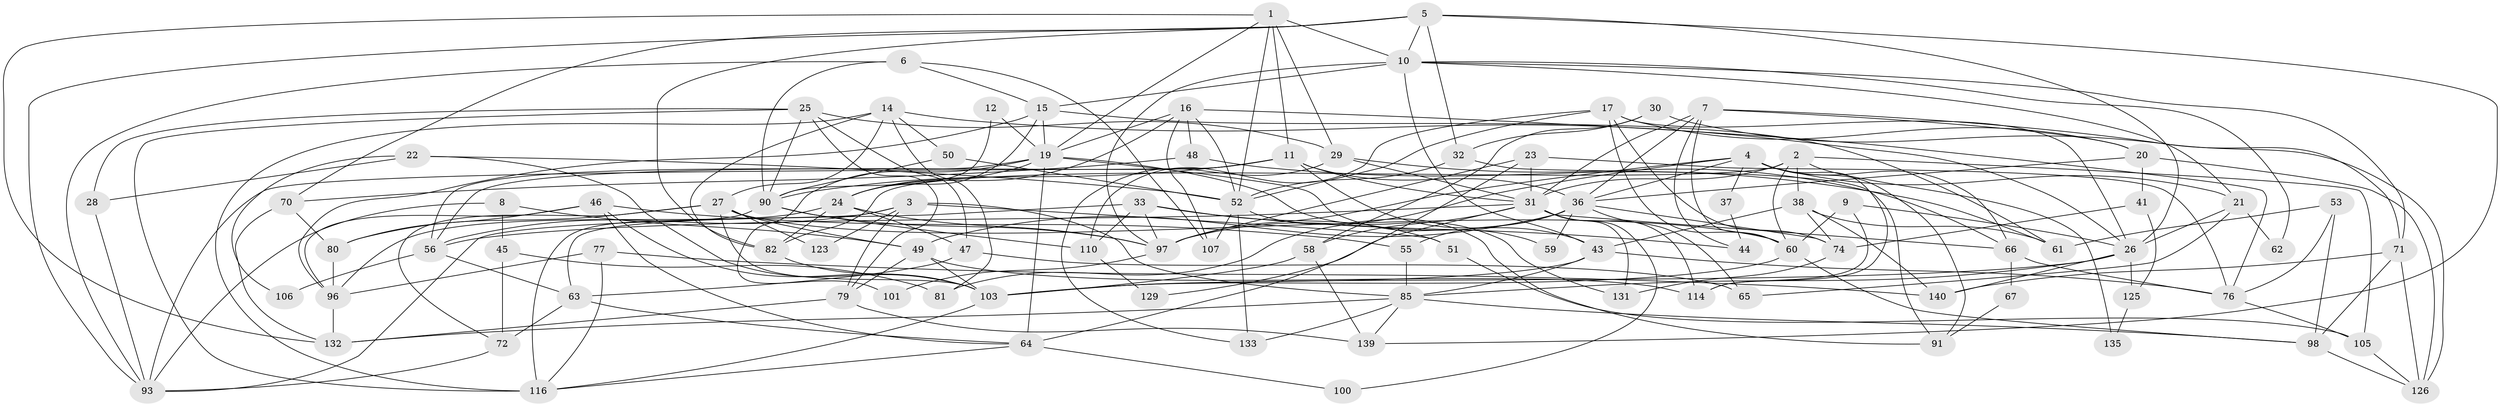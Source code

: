 // original degree distribution, {4: 0.2857142857142857, 3: 0.2857142857142857, 6: 0.07142857142857142, 5: 0.20714285714285716, 2: 0.10714285714285714, 7: 0.02857142857142857, 8: 0.007142857142857143, 9: 0.007142857142857143}
// Generated by graph-tools (version 1.1) at 2025/11/02/27/25 16:11:24]
// undirected, 94 vertices, 228 edges
graph export_dot {
graph [start="1"]
  node [color=gray90,style=filled];
  1 [super="+102"];
  2 [super="+13"];
  3 [super="+39"];
  4 [super="+121"];
  5 [super="+18"];
  6;
  7 [super="+94"];
  8;
  9;
  10 [super="+34"];
  11 [super="+75"];
  12;
  14 [super="+113"];
  15 [super="+35"];
  16 [super="+40"];
  17 [super="+87"];
  19 [super="+57"];
  20 [super="+111"];
  21 [super="+69"];
  22 [super="+104"];
  23;
  24 [super="+99"];
  25 [super="+92"];
  26 [super="+84"];
  27 [super="+134"];
  28;
  29 [super="+128"];
  30 [super="+42"];
  31 [super="+95"];
  32;
  33 [super="+89"];
  36 [super="+124"];
  37;
  38 [super="+83"];
  41;
  43 [super="+54"];
  44;
  45;
  46 [super="+130"];
  47;
  48;
  49 [super="+118"];
  50;
  51;
  52 [super="+78"];
  53;
  55;
  56;
  58;
  59;
  60 [super="+119"];
  61;
  62;
  63 [super="+73"];
  64 [super="+88"];
  65;
  66 [super="+68"];
  67;
  70 [super="+108"];
  71;
  72;
  74;
  76 [super="+127"];
  77;
  79 [super="+117"];
  80;
  81;
  82;
  85 [super="+86"];
  90 [super="+138"];
  91;
  93 [super="+137"];
  96 [super="+112"];
  97 [super="+109"];
  98 [super="+120"];
  100;
  101;
  103 [super="+115"];
  105;
  106;
  107;
  110;
  114 [super="+136"];
  116 [super="+122"];
  123;
  125;
  126;
  129;
  131;
  132;
  133;
  135;
  139;
  140;
  1 -- 10;
  1 -- 52;
  1 -- 29;
  1 -- 132;
  1 -- 11;
  1 -- 19;
  2 -- 105;
  2 -- 60;
  2 -- 82;
  2 -- 38;
  2 -- 135;
  2 -- 31;
  3 -- 56;
  3 -- 79;
  3 -- 51;
  3 -- 85;
  3 -- 123;
  3 -- 63;
  4 -- 36;
  4 -- 21;
  4 -- 37;
  4 -- 81;
  4 -- 97;
  4 -- 66;
  4 -- 91;
  4 -- 114;
  5 -- 32 [weight=2];
  5 -- 139;
  5 -- 93;
  5 -- 82;
  5 -- 70;
  5 -- 26;
  5 -- 10;
  6 -- 107;
  6 -- 93;
  6 -- 15;
  6 -- 90;
  7 -- 36;
  7 -- 60;
  7 -- 20;
  7 -- 71;
  7 -- 44;
  7 -- 31;
  8 -- 49;
  8 -- 93;
  8 -- 45;
  9 -- 26;
  9 -- 114;
  9 -- 60;
  10 -- 71;
  10 -- 15;
  10 -- 97;
  10 -- 43;
  10 -- 62;
  10 -- 21;
  11 -- 56;
  11 -- 43;
  11 -- 90;
  11 -- 93;
  11 -- 31;
  11 -- 36;
  12 -- 19;
  12 -- 90;
  14 -- 27 [weight=2];
  14 -- 81;
  14 -- 116;
  14 -- 26;
  14 -- 50;
  14 -- 82;
  15 -- 61;
  15 -- 24;
  15 -- 96;
  15 -- 19;
  16 -- 24;
  16 -- 48;
  16 -- 107;
  16 -- 76;
  16 -- 52;
  16 -- 19;
  17 -- 74;
  17 -- 110;
  17 -- 52;
  17 -- 60;
  17 -- 26;
  17 -- 20;
  19 -- 56;
  19 -- 101;
  19 -- 24;
  19 -- 64;
  19 -- 131;
  19 -- 59;
  20 -- 41;
  20 -- 126;
  20 -- 36;
  21 -- 65;
  21 -- 26;
  21 -- 62;
  22 -- 106;
  22 -- 28;
  22 -- 103;
  22 -- 52;
  23 -- 97;
  23 -- 76;
  23 -- 31;
  23 -- 64 [weight=2];
  24 -- 82;
  24 -- 47;
  24 -- 97;
  24 -- 96;
  25 -- 28;
  25 -- 79;
  25 -- 90;
  25 -- 116;
  25 -- 29;
  25 -- 47;
  26 -- 103;
  26 -- 140;
  26 -- 85;
  26 -- 125;
  27 -- 72;
  27 -- 60;
  27 -- 49;
  27 -- 80;
  27 -- 103;
  27 -- 123;
  28 -- 93;
  29 -- 66;
  29 -- 133;
  29 -- 31;
  30 -- 58;
  30 -- 126 [weight=2];
  30 -- 32;
  31 -- 58;
  31 -- 129;
  31 -- 66;
  31 -- 131;
  31 -- 100;
  31 -- 114;
  31 -- 56;
  32 -- 91;
  32 -- 52;
  33 -- 97;
  33 -- 44;
  33 -- 93;
  33 -- 51;
  33 -- 110;
  36 -- 65;
  36 -- 59;
  36 -- 74;
  36 -- 97;
  36 -- 49;
  36 -- 55;
  37 -- 44;
  38 -- 74;
  38 -- 140;
  38 -- 61;
  38 -- 43;
  41 -- 74;
  41 -- 125;
  43 -- 103;
  43 -- 76;
  43 -- 85;
  45 -- 81;
  45 -- 72;
  46 -- 64;
  46 -- 80;
  46 -- 103;
  46 -- 55;
  46 -- 96;
  47 -- 65;
  47 -- 63;
  48 -- 61;
  48 -- 70;
  49 -- 79;
  49 -- 103 [weight=2];
  49 -- 114;
  50 -- 90;
  50 -- 52;
  51 -- 105;
  52 -- 107;
  52 -- 133;
  52 -- 91;
  53 -- 98;
  53 -- 61;
  53 -- 76;
  55 -- 85;
  56 -- 63;
  56 -- 106;
  58 -- 139;
  58 -- 103;
  60 -- 98;
  60 -- 103;
  63 -- 72;
  63 -- 64;
  64 -- 100;
  64 -- 116;
  66 -- 67;
  66 -- 76;
  67 -- 91;
  70 -- 80;
  70 -- 132;
  71 -- 126;
  71 -- 140;
  71 -- 98;
  72 -- 93;
  74 -- 131;
  76 -- 105;
  77 -- 116;
  77 -- 140;
  77 -- 96;
  79 -- 139;
  79 -- 132;
  80 -- 96;
  82 -- 103;
  85 -- 132;
  85 -- 98;
  85 -- 139;
  85 -- 133;
  90 -- 110;
  90 -- 97;
  90 -- 116 [weight=2];
  96 -- 132;
  97 -- 101;
  98 -- 126;
  103 -- 116;
  105 -- 126;
  110 -- 129;
  125 -- 135;
}
